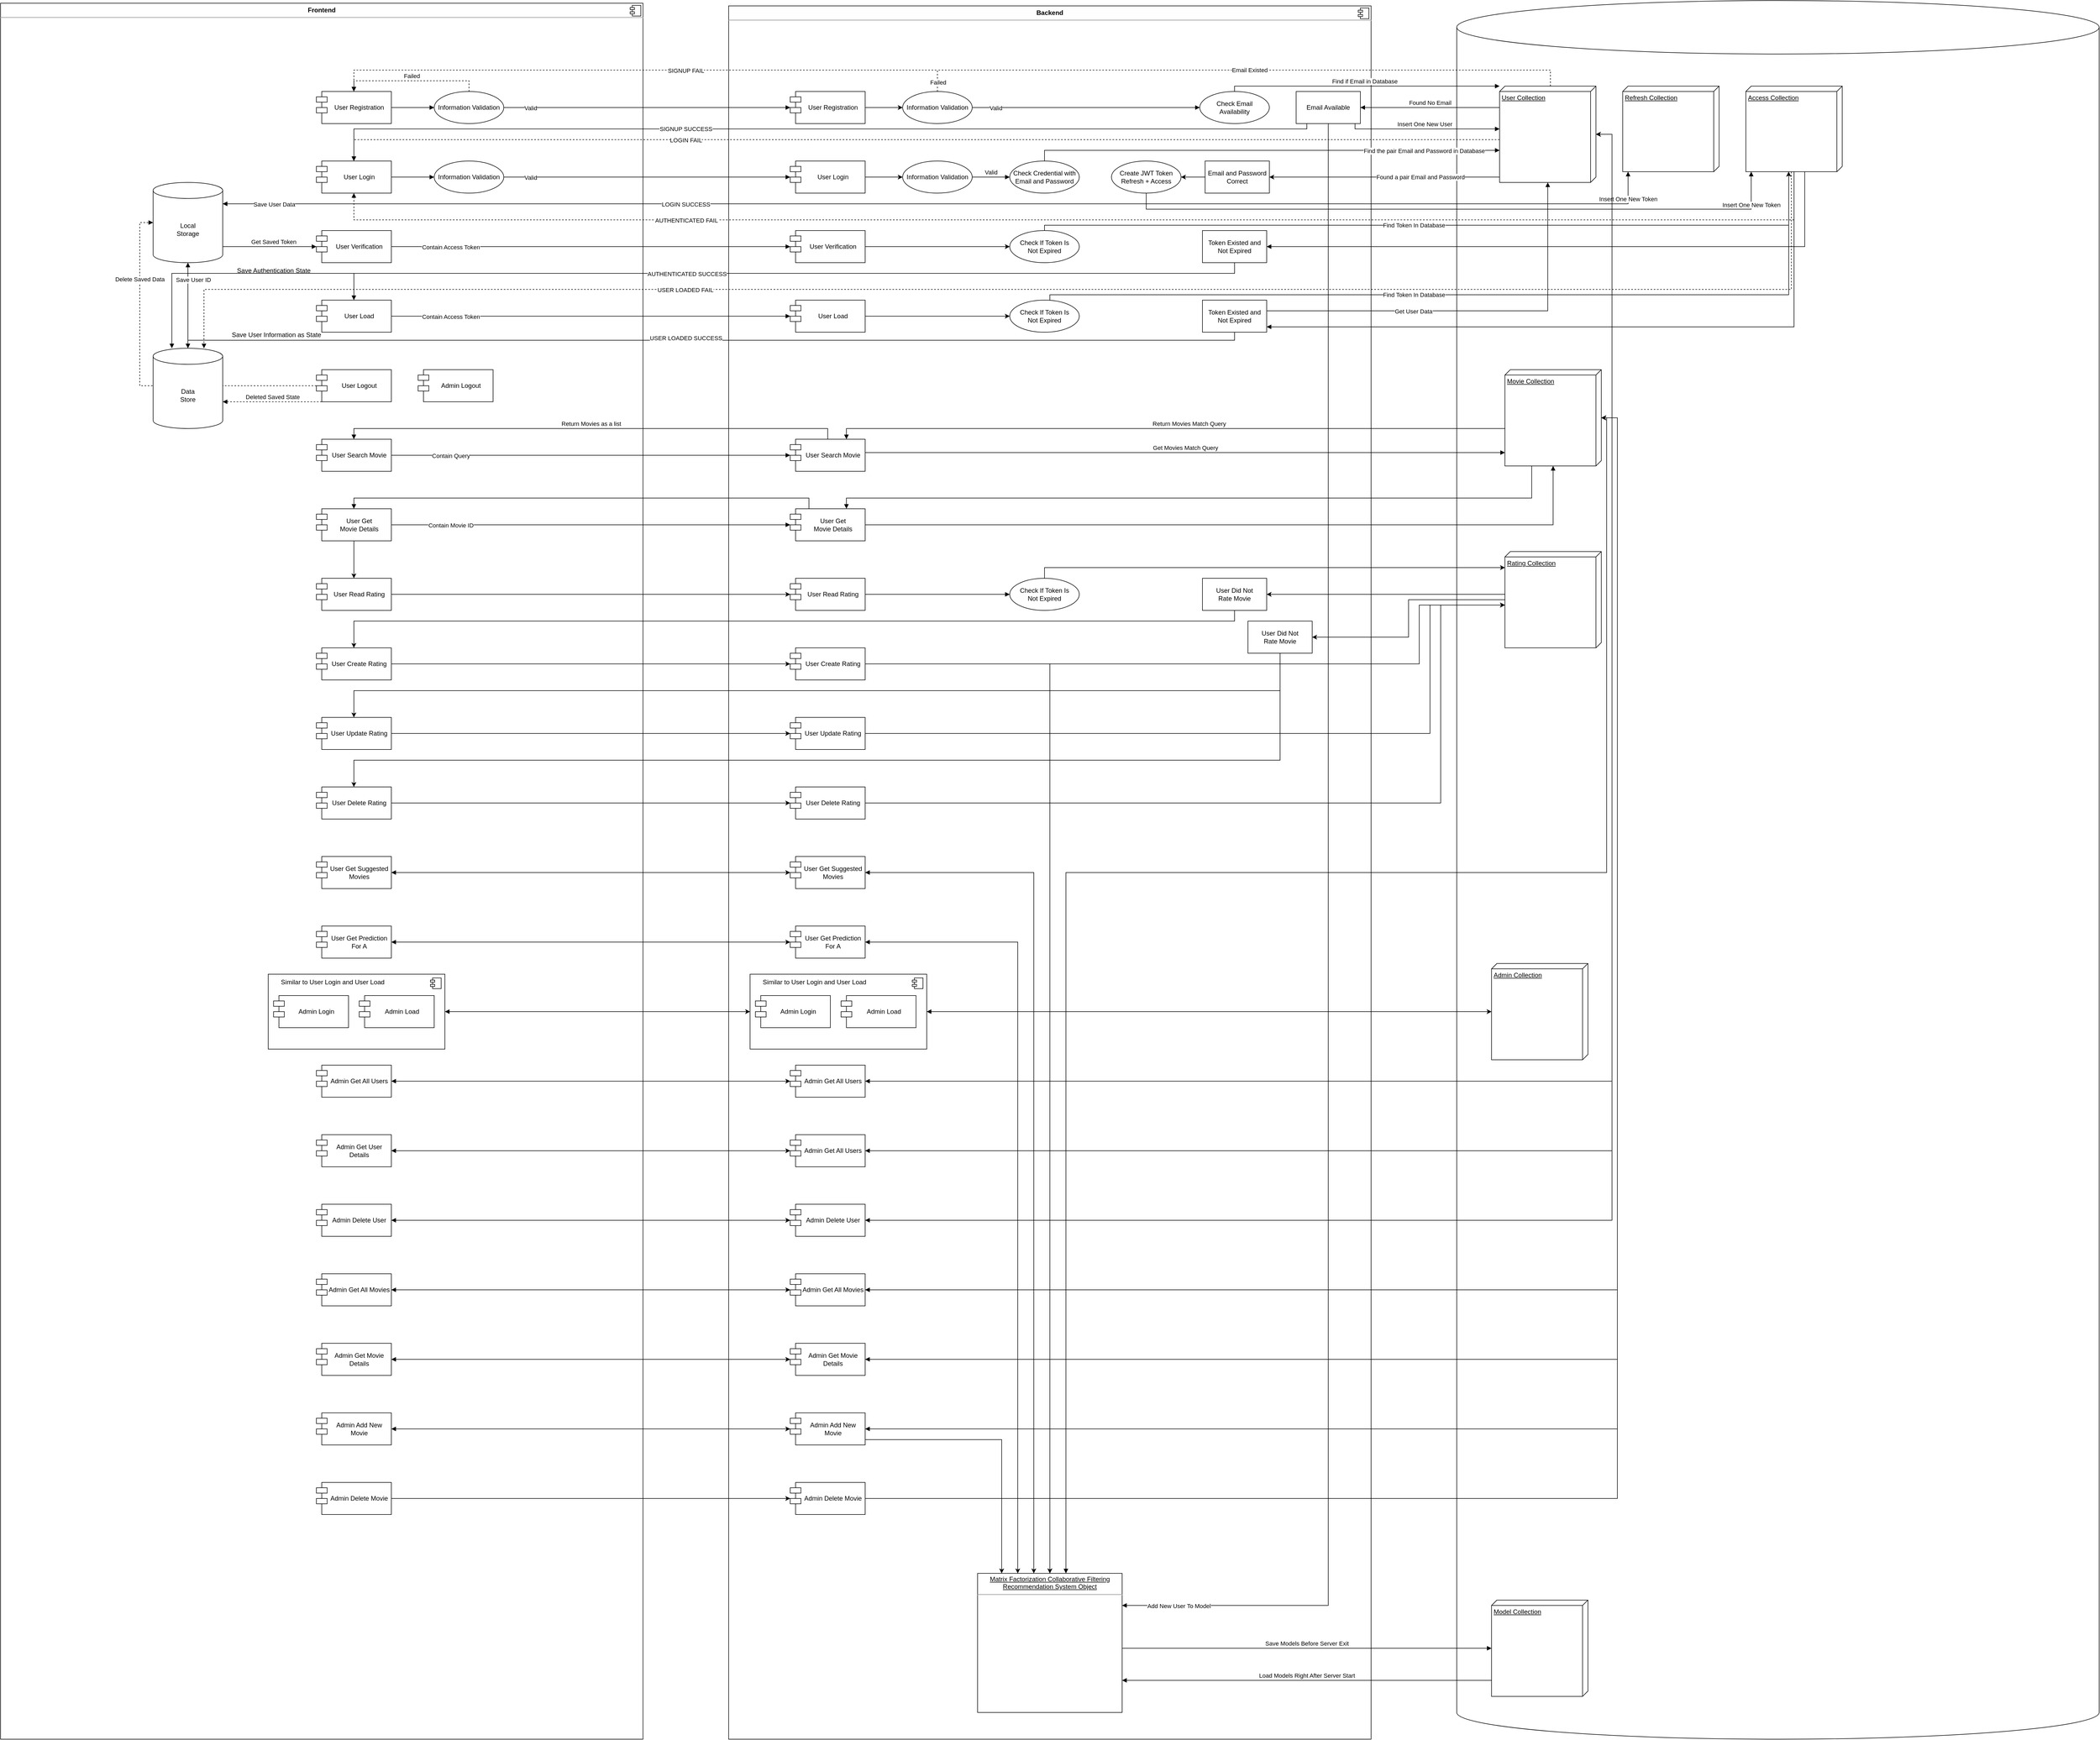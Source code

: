 <mxfile version="21.1.8" type="device">
  <diagram name="Page-1" id="OBH5c9mTCzpjCA7QccLZ">
    <mxGraphModel dx="8717" dy="5187" grid="1" gridSize="10" guides="1" tooltips="1" connect="1" arrows="1" fold="1" page="1" pageScale="1" pageWidth="850" pageHeight="1100" math="0" shadow="0">
      <root>
        <mxCell id="0" />
        <mxCell id="1" parent="0" />
        <mxCell id="1WD5U7X-nidfZGibAsOw-1" value="&lt;p style=&quot;margin:0px;margin-top:6px;text-align:center;&quot;&gt;&lt;b&gt;Frontend&lt;/b&gt;&lt;/p&gt;&lt;hr&gt;&lt;p style=&quot;margin:0px;margin-left:8px;&quot;&gt;&lt;br&gt;&lt;/p&gt;" style="align=left;overflow=fill;html=1;dropTarget=0;whiteSpace=wrap;" parent="1" vertex="1">
          <mxGeometry x="-850" y="5" width="1200" height="3245" as="geometry" />
        </mxCell>
        <mxCell id="1WD5U7X-nidfZGibAsOw-2" value="" style="shape=component;jettyWidth=8;jettyHeight=4;" parent="1WD5U7X-nidfZGibAsOw-1" vertex="1">
          <mxGeometry x="1" width="20" height="20" relative="1" as="geometry">
            <mxPoint x="-24" y="4" as="offset" />
          </mxGeometry>
        </mxCell>
        <mxCell id="6dJ1F68fxVcdCU7_dQNd-64" value="" style="html=1;dropTarget=0;whiteSpace=wrap;align=left;" vertex="1" parent="1">
          <mxGeometry x="-350" y="1820" width="330" height="140" as="geometry" />
        </mxCell>
        <mxCell id="6dJ1F68fxVcdCU7_dQNd-65" value="" style="shape=module;jettyWidth=8;jettyHeight=4;" vertex="1" parent="6dJ1F68fxVcdCU7_dQNd-64">
          <mxGeometry x="1" width="20" height="20" relative="1" as="geometry">
            <mxPoint x="-27" y="7" as="offset" />
          </mxGeometry>
        </mxCell>
        <mxCell id="1WD5U7X-nidfZGibAsOw-11" value="" style="shape=cylinder3;whiteSpace=wrap;html=1;boundedLbl=1;backgroundOutline=1;size=50;" parent="1" vertex="1">
          <mxGeometry x="1870" width="1200" height="3250" as="geometry" />
        </mxCell>
        <mxCell id="1WD5U7X-nidfZGibAsOw-9" value="&lt;p style=&quot;margin:0px;margin-top:6px;text-align:center;&quot;&gt;&lt;b&gt;Backend&lt;/b&gt;&lt;/p&gt;&lt;hr&gt;&lt;p style=&quot;margin:0px;margin-left:8px;&quot;&gt;&lt;br&gt;&lt;/p&gt;" style="align=left;overflow=fill;html=1;dropTarget=0;whiteSpace=wrap;" parent="1" vertex="1">
          <mxGeometry x="510" y="10" width="1200" height="3240" as="geometry" />
        </mxCell>
        <mxCell id="1WD5U7X-nidfZGibAsOw-10" value="" style="shape=component;jettyWidth=8;jettyHeight=4;" parent="1WD5U7X-nidfZGibAsOw-9" vertex="1">
          <mxGeometry x="1" width="20" height="20" relative="1" as="geometry">
            <mxPoint x="-24" y="4" as="offset" />
          </mxGeometry>
        </mxCell>
        <mxCell id="Q_lpKHz6Vrm-5Hh_gGln-4" value="User Registration" style="shape=module;align=left;spacingLeft=20;align=center;verticalAlign=middle;whiteSpace=wrap;html=1;" parent="1" vertex="1">
          <mxGeometry x="-260" y="170" width="140" height="60" as="geometry" />
        </mxCell>
        <mxCell id="Q_lpKHz6Vrm-5Hh_gGln-18" style="edgeStyle=orthogonalEdgeStyle;rounded=0;orthogonalLoop=1;jettySize=auto;html=1;" parent="1" source="Q_lpKHz6Vrm-5Hh_gGln-5" target="Q_lpKHz6Vrm-5Hh_gGln-15" edge="1">
          <mxGeometry relative="1" as="geometry" />
        </mxCell>
        <mxCell id="Q_lpKHz6Vrm-5Hh_gGln-5" value="User Registration" style="shape=module;align=left;spacingLeft=20;align=center;verticalAlign=middle;whiteSpace=wrap;html=1;" parent="1" vertex="1">
          <mxGeometry x="625" y="170" width="140" height="60" as="geometry" />
        </mxCell>
        <mxCell id="Q_lpKHz6Vrm-5Hh_gGln-10" value="Information Validation" style="ellipse;whiteSpace=wrap;html=1;" parent="1" vertex="1">
          <mxGeometry x="-40" y="170" width="130" height="60" as="geometry" />
        </mxCell>
        <mxCell id="Q_lpKHz6Vrm-5Hh_gGln-12" value="Failed" style="html=1;verticalAlign=bottom;endArrow=block;edgeStyle=elbowEdgeStyle;elbow=vertical;curved=0;rounded=0;dashed=1;" parent="1" source="Q_lpKHz6Vrm-5Hh_gGln-10" target="Q_lpKHz6Vrm-5Hh_gGln-4" edge="1">
          <mxGeometry width="80" relative="1" as="geometry">
            <mxPoint x="-90" y="280" as="sourcePoint" />
            <mxPoint x="-10" y="280" as="targetPoint" />
            <Array as="points">
              <mxPoint x="-90" y="150" />
            </Array>
          </mxGeometry>
        </mxCell>
        <mxCell id="Q_lpKHz6Vrm-5Hh_gGln-13" value="Valid" style="html=1;verticalAlign=bottom;endArrow=block;edgeStyle=elbowEdgeStyle;elbow=vertical;curved=0;rounded=0;" parent="1" source="Q_lpKHz6Vrm-5Hh_gGln-10" target="Q_lpKHz6Vrm-5Hh_gGln-5" edge="1">
          <mxGeometry x="-0.813" y="-10" width="80" relative="1" as="geometry">
            <mxPoint x="500" y="310" as="sourcePoint" />
            <mxPoint x="580" y="310" as="targetPoint" />
            <mxPoint as="offset" />
          </mxGeometry>
        </mxCell>
        <mxCell id="Q_lpKHz6Vrm-5Hh_gGln-15" value="Information Validation" style="ellipse;whiteSpace=wrap;html=1;" parent="1" vertex="1">
          <mxGeometry x="835" y="170" width="130" height="60" as="geometry" />
        </mxCell>
        <mxCell id="Q_lpKHz6Vrm-5Hh_gGln-17" value="" style="html=1;verticalAlign=bottom;endArrow=block;edgeStyle=elbowEdgeStyle;elbow=vertical;curved=0;rounded=0;" parent="1" source="Q_lpKHz6Vrm-5Hh_gGln-4" target="Q_lpKHz6Vrm-5Hh_gGln-10" edge="1">
          <mxGeometry width="80" relative="1" as="geometry">
            <mxPoint x="-80" y="440" as="sourcePoint" />
            <mxPoint y="440" as="targetPoint" />
          </mxGeometry>
        </mxCell>
        <mxCell id="Q_lpKHz6Vrm-5Hh_gGln-24" value="Check Email &lt;br&gt;Availability" style="ellipse;whiteSpace=wrap;html=1;" parent="1" vertex="1">
          <mxGeometry x="1390" y="170" width="130" height="60" as="geometry" />
        </mxCell>
        <mxCell id="Q_lpKHz6Vrm-5Hh_gGln-25" value="Valid" style="html=1;verticalAlign=bottom;endArrow=block;edgeStyle=elbowEdgeStyle;elbow=vertical;curved=0;rounded=0;" parent="1" source="Q_lpKHz6Vrm-5Hh_gGln-15" target="Q_lpKHz6Vrm-5Hh_gGln-24" edge="1">
          <mxGeometry x="-0.788" y="-10" width="80" relative="1" as="geometry">
            <mxPoint x="1310" y="380" as="sourcePoint" />
            <mxPoint x="1390" y="380" as="targetPoint" />
            <mxPoint x="-1" as="offset" />
          </mxGeometry>
        </mxCell>
        <mxCell id="Q_lpKHz6Vrm-5Hh_gGln-29" value="Find if Email in Database" style="html=1;verticalAlign=bottom;endArrow=block;edgeStyle=elbowEdgeStyle;elbow=vertical;curved=0;rounded=0;" parent="1" source="Q_lpKHz6Vrm-5Hh_gGln-24" target="Q_lpKHz6Vrm-5Hh_gGln-36" edge="1">
          <mxGeometry width="80" relative="1" as="geometry">
            <mxPoint x="1790" y="240" as="sourcePoint" />
            <mxPoint x="1950" y="202.273" as="targetPoint" />
            <Array as="points">
              <mxPoint x="1750" y="160" />
            </Array>
          </mxGeometry>
        </mxCell>
        <mxCell id="Q_lpKHz6Vrm-5Hh_gGln-31" value="SIGNUP FAIL" style="html=1;verticalAlign=bottom;endArrow=block;edgeStyle=elbowEdgeStyle;elbow=vertical;curved=0;rounded=0;exitX=0.5;exitY=0;exitDx=0;exitDy=0;entryX=0.5;entryY=0;entryDx=0;entryDy=0;dashed=1;" parent="1" source="Q_lpKHz6Vrm-5Hh_gGln-15" target="Q_lpKHz6Vrm-5Hh_gGln-4" edge="1">
          <mxGeometry x="-0.128" y="10" width="80" relative="1" as="geometry">
            <mxPoint x="790" y="340" as="sourcePoint" />
            <mxPoint x="870" y="340" as="targetPoint" />
            <Array as="points">
              <mxPoint x="490" y="130" />
            </Array>
            <mxPoint as="offset" />
          </mxGeometry>
        </mxCell>
        <mxCell id="Q_lpKHz6Vrm-5Hh_gGln-61" value="Failed" style="edgeLabel;html=1;align=center;verticalAlign=middle;resizable=0;points=[];" parent="Q_lpKHz6Vrm-5Hh_gGln-31" vertex="1" connectable="0">
          <mxGeometry x="-0.973" y="-1" relative="1" as="geometry">
            <mxPoint y="-1" as="offset" />
          </mxGeometry>
        </mxCell>
        <mxCell id="Q_lpKHz6Vrm-5Hh_gGln-33" value="Email Existed" style="endArrow=none;html=1;rounded=0;exitX=0;exitY=0;exitDx=0;exitDy=85;edgeStyle=orthogonalEdgeStyle;dashed=1;exitPerimeter=0;" parent="1" source="Q_lpKHz6Vrm-5Hh_gGln-36" edge="1">
          <mxGeometry width="50" height="50" relative="1" as="geometry">
            <mxPoint x="2010" y="175" as="sourcePoint" />
            <mxPoint x="900" y="140" as="targetPoint" />
            <Array as="points">
              <mxPoint x="2045" y="130" />
            </Array>
          </mxGeometry>
        </mxCell>
        <mxCell id="Q_lpKHz6Vrm-5Hh_gGln-63" value="Found a pair Email and Password" style="edgeStyle=orthogonalEdgeStyle;rounded=0;orthogonalLoop=1;jettySize=auto;html=1;" parent="1" source="Q_lpKHz6Vrm-5Hh_gGln-36" target="Q_lpKHz6Vrm-5Hh_gGln-62" edge="1">
          <mxGeometry x="-0.31" relative="1" as="geometry">
            <Array as="points">
              <mxPoint x="1910" y="330" />
              <mxPoint x="1910" y="330" />
            </Array>
            <mxPoint as="offset" />
          </mxGeometry>
        </mxCell>
        <mxCell id="Q_lpKHz6Vrm-5Hh_gGln-36" value="User Collection" style="verticalAlign=top;align=left;spacingTop=8;spacingLeft=2;spacingRight=12;shape=cube;size=10;direction=south;fontStyle=4;html=1;whiteSpace=wrap;" parent="1" vertex="1">
          <mxGeometry x="1950" y="160" width="180" height="180" as="geometry" />
        </mxCell>
        <mxCell id="Q_lpKHz6Vrm-5Hh_gGln-37" value="Email Available" style="rounded=0;whiteSpace=wrap;html=1;" parent="1" vertex="1">
          <mxGeometry x="1570" y="170" width="120" height="60" as="geometry" />
        </mxCell>
        <mxCell id="Q_lpKHz6Vrm-5Hh_gGln-39" value="Found No Email" style="html=1;verticalAlign=bottom;endArrow=block;edgeStyle=elbowEdgeStyle;elbow=vertical;curved=0;rounded=0;" parent="1" source="Q_lpKHz6Vrm-5Hh_gGln-36" target="Q_lpKHz6Vrm-5Hh_gGln-37" edge="1">
          <mxGeometry width="80" relative="1" as="geometry">
            <mxPoint x="1670" y="340" as="sourcePoint" />
            <mxPoint x="1750" y="340" as="targetPoint" />
          </mxGeometry>
        </mxCell>
        <mxCell id="Q_lpKHz6Vrm-5Hh_gGln-40" value="Insert One New User" style="html=1;verticalAlign=bottom;startArrow=none;startFill=0;endArrow=block;startSize=8;edgeStyle=elbowEdgeStyle;elbow=vertical;curved=0;rounded=0;" parent="1" source="Q_lpKHz6Vrm-5Hh_gGln-37" target="Q_lpKHz6Vrm-5Hh_gGln-36" edge="1">
          <mxGeometry width="60" relative="1" as="geometry">
            <mxPoint x="1590" y="330" as="sourcePoint" />
            <mxPoint x="1650" y="330" as="targetPoint" />
            <Array as="points">
              <mxPoint x="1680" y="240" />
              <mxPoint x="1820" y="250" />
            </Array>
            <mxPoint as="offset" />
          </mxGeometry>
        </mxCell>
        <mxCell id="Q_lpKHz6Vrm-5Hh_gGln-41" value="Add New User To Model" style="html=1;verticalAlign=bottom;endArrow=block;edgeStyle=elbowEdgeStyle;elbow=vertical;curved=0;rounded=0;" parent="1" source="Q_lpKHz6Vrm-5Hh_gGln-37" target="Q_lpKHz6Vrm-5Hh_gGln-55" edge="1">
          <mxGeometry x="0.933" y="10" width="80" relative="1" as="geometry">
            <mxPoint x="1530" y="570" as="sourcePoint" />
            <mxPoint x="1315" y="830" as="targetPoint" />
            <Array as="points">
              <mxPoint x="1420" y="3000" />
              <mxPoint x="1430" y="830" />
            </Array>
            <mxPoint as="offset" />
          </mxGeometry>
        </mxCell>
        <mxCell id="Q_lpKHz6Vrm-5Hh_gGln-43" value="User Login" style="shape=module;align=left;spacingLeft=20;align=center;verticalAlign=middle;whiteSpace=wrap;html=1;" parent="1" vertex="1">
          <mxGeometry x="-260" y="300" width="140" height="60" as="geometry" />
        </mxCell>
        <mxCell id="Q_lpKHz6Vrm-5Hh_gGln-44" value="" style="html=1;verticalAlign=bottom;endArrow=block;edgeStyle=elbowEdgeStyle;elbow=vertical;curved=0;rounded=0;" parent="1" source="Q_lpKHz6Vrm-5Hh_gGln-37" target="Q_lpKHz6Vrm-5Hh_gGln-43" edge="1">
          <mxGeometry width="80" relative="1" as="geometry">
            <mxPoint x="430" y="530" as="sourcePoint" />
            <mxPoint x="510" y="530" as="targetPoint" />
            <Array as="points">
              <mxPoint x="1590" y="240" />
            </Array>
          </mxGeometry>
        </mxCell>
        <mxCell id="Q_lpKHz6Vrm-5Hh_gGln-59" value="SIGNUP SUCCESS" style="edgeLabel;html=1;align=center;verticalAlign=middle;resizable=0;points=[];" parent="Q_lpKHz6Vrm-5Hh_gGln-44" vertex="1" connectable="0">
          <mxGeometry x="0.262" y="-2" relative="1" as="geometry">
            <mxPoint x="-3" y="2" as="offset" />
          </mxGeometry>
        </mxCell>
        <mxCell id="Q_lpKHz6Vrm-5Hh_gGln-45" value="Information Validation" style="ellipse;whiteSpace=wrap;html=1;" parent="1" vertex="1">
          <mxGeometry x="-40" y="300" width="130" height="60" as="geometry" />
        </mxCell>
        <mxCell id="Q_lpKHz6Vrm-5Hh_gGln-46" value="" style="html=1;verticalAlign=bottom;endArrow=block;edgeStyle=elbowEdgeStyle;elbow=vertical;curved=0;rounded=0;" parent="1" source="Q_lpKHz6Vrm-5Hh_gGln-43" target="Q_lpKHz6Vrm-5Hh_gGln-45" edge="1">
          <mxGeometry width="80" relative="1" as="geometry">
            <mxPoint x="-10" y="460" as="sourcePoint" />
            <mxPoint x="70" y="460" as="targetPoint" />
          </mxGeometry>
        </mxCell>
        <mxCell id="Q_lpKHz6Vrm-5Hh_gGln-50" style="edgeStyle=orthogonalEdgeStyle;rounded=0;orthogonalLoop=1;jettySize=auto;html=1;" parent="1" source="Q_lpKHz6Vrm-5Hh_gGln-47" target="Q_lpKHz6Vrm-5Hh_gGln-49" edge="1">
          <mxGeometry relative="1" as="geometry" />
        </mxCell>
        <mxCell id="Q_lpKHz6Vrm-5Hh_gGln-47" value="User Login" style="shape=module;align=left;spacingLeft=20;align=center;verticalAlign=middle;whiteSpace=wrap;html=1;" parent="1" vertex="1">
          <mxGeometry x="625" y="300" width="140" height="60" as="geometry" />
        </mxCell>
        <mxCell id="Q_lpKHz6Vrm-5Hh_gGln-48" value="Valid" style="html=1;verticalAlign=bottom;endArrow=block;edgeStyle=elbowEdgeStyle;elbow=vertical;curved=0;rounded=0;" parent="1" source="Q_lpKHz6Vrm-5Hh_gGln-45" target="Q_lpKHz6Vrm-5Hh_gGln-47" edge="1">
          <mxGeometry x="-0.813" y="-10" width="80" relative="1" as="geometry">
            <mxPoint x="410" y="360" as="sourcePoint" />
            <mxPoint x="490" y="360" as="targetPoint" />
            <mxPoint as="offset" />
          </mxGeometry>
        </mxCell>
        <mxCell id="Q_lpKHz6Vrm-5Hh_gGln-49" value="Information Validation" style="ellipse;whiteSpace=wrap;html=1;" parent="1" vertex="1">
          <mxGeometry x="835" y="300" width="130" height="60" as="geometry" />
        </mxCell>
        <mxCell id="Q_lpKHz6Vrm-5Hh_gGln-51" value="Create JWT Token&lt;br&gt;Refresh + Access" style="ellipse;whiteSpace=wrap;html=1;" parent="1" vertex="1">
          <mxGeometry x="1225" y="300" width="130" height="60" as="geometry" />
        </mxCell>
        <mxCell id="Q_lpKHz6Vrm-5Hh_gGln-54" value="Valid" style="html=1;verticalAlign=bottom;endArrow=block;edgeStyle=elbowEdgeStyle;elbow=vertical;curved=0;rounded=0;" parent="1" source="Q_lpKHz6Vrm-5Hh_gGln-49" target="Q_lpKHz6Vrm-5Hh_gGln-56" edge="1">
          <mxGeometry width="80" relative="1" as="geometry">
            <mxPoint x="1360" y="400" as="sourcePoint" />
            <mxPoint x="1440" y="400" as="targetPoint" />
          </mxGeometry>
        </mxCell>
        <mxCell id="6dJ1F68fxVcdCU7_dQNd-58" style="edgeStyle=orthogonalEdgeStyle;rounded=0;orthogonalLoop=1;jettySize=auto;html=1;startArrow=block;startFill=1;" edge="1" parent="1" source="Q_lpKHz6Vrm-5Hh_gGln-55" target="Q_lpKHz6Vrm-5Hh_gGln-118">
          <mxGeometry relative="1" as="geometry">
            <Array as="points">
              <mxPoint x="1140" y="1630" />
              <mxPoint x="2150" y="1630" />
              <mxPoint x="2150" y="780" />
            </Array>
          </mxGeometry>
        </mxCell>
        <mxCell id="Q_lpKHz6Vrm-5Hh_gGln-55" value="&lt;p style=&quot;margin:0px;margin-top:4px;text-align:center;text-decoration:underline;&quot;&gt;Matrix Factorization Collaborative Filtering Recommendation System Object&lt;br&gt;&lt;/p&gt;&lt;hr&gt;&lt;p style=&quot;margin:0px;margin-left:8px;&quot;&gt;&lt;br&gt;&lt;/p&gt;" style="verticalAlign=top;align=left;overflow=fill;fontSize=12;fontFamily=Helvetica;html=1;whiteSpace=wrap;" parent="1" vertex="1">
          <mxGeometry x="975" y="2940" width="270" height="260" as="geometry" />
        </mxCell>
        <mxCell id="Q_lpKHz6Vrm-5Hh_gGln-56" value="Check Credential with&lt;br&gt;Email and Password" style="ellipse;whiteSpace=wrap;html=1;" parent="1" vertex="1">
          <mxGeometry x="1035" y="300" width="130" height="60" as="geometry" />
        </mxCell>
        <mxCell id="Q_lpKHz6Vrm-5Hh_gGln-58" value="Find the pair Email and Password in Database" style="html=1;verticalAlign=bottom;endArrow=block;edgeStyle=elbowEdgeStyle;elbow=vertical;curved=0;rounded=0;" parent="1" source="Q_lpKHz6Vrm-5Hh_gGln-56" target="Q_lpKHz6Vrm-5Hh_gGln-36" edge="1">
          <mxGeometry x="0.676" y="-10" width="80" relative="1" as="geometry">
            <mxPoint x="1630" y="340" as="sourcePoint" />
            <mxPoint x="1710" y="340" as="targetPoint" />
            <Array as="points">
              <mxPoint x="1570" y="280" />
              <mxPoint x="1530" y="290" />
              <mxPoint x="1900" y="260" />
            </Array>
            <mxPoint as="offset" />
          </mxGeometry>
        </mxCell>
        <mxCell id="Q_lpKHz6Vrm-5Hh_gGln-64" style="edgeStyle=orthogonalEdgeStyle;rounded=0;orthogonalLoop=1;jettySize=auto;html=1;" parent="1" source="Q_lpKHz6Vrm-5Hh_gGln-62" target="Q_lpKHz6Vrm-5Hh_gGln-51" edge="1">
          <mxGeometry relative="1" as="geometry" />
        </mxCell>
        <mxCell id="Q_lpKHz6Vrm-5Hh_gGln-62" value="Email and Password&lt;br&gt;Correct" style="rounded=0;whiteSpace=wrap;html=1;" parent="1" vertex="1">
          <mxGeometry x="1400" y="300" width="120" height="60" as="geometry" />
        </mxCell>
        <mxCell id="Q_lpKHz6Vrm-5Hh_gGln-66" value="Refresh Collection" style="verticalAlign=top;align=left;spacingTop=8;spacingLeft=2;spacingRight=12;shape=cube;size=10;direction=south;fontStyle=4;html=1;whiteSpace=wrap;" parent="1" vertex="1">
          <mxGeometry x="2180" y="160" width="180" height="160" as="geometry" />
        </mxCell>
        <mxCell id="Q_lpKHz6Vrm-5Hh_gGln-67" value="Access Collection" style="verticalAlign=top;align=left;spacingTop=8;spacingLeft=2;spacingRight=12;shape=cube;size=10;direction=south;fontStyle=4;html=1;whiteSpace=wrap;" parent="1" vertex="1">
          <mxGeometry x="2410" y="160" width="180" height="160" as="geometry" />
        </mxCell>
        <mxCell id="Q_lpKHz6Vrm-5Hh_gGln-68" value="Insert One New Token" style="html=1;verticalAlign=bottom;endArrow=block;edgeStyle=elbowEdgeStyle;elbow=vertical;curved=0;rounded=0;" parent="1" source="Q_lpKHz6Vrm-5Hh_gGln-51" target="Q_lpKHz6Vrm-5Hh_gGln-66" edge="1">
          <mxGeometry x="0.878" width="80" relative="1" as="geometry">
            <mxPoint x="1600" y="430" as="sourcePoint" />
            <mxPoint x="1680" y="430" as="targetPoint" />
            <Array as="points">
              <mxPoint x="2190" y="380" />
              <mxPoint x="1740" y="380" />
              <mxPoint x="1790" y="350" />
            </Array>
            <mxPoint as="offset" />
          </mxGeometry>
        </mxCell>
        <mxCell id="Q_lpKHz6Vrm-5Hh_gGln-69" value="Insert One New Token" style="html=1;verticalAlign=bottom;endArrow=block;edgeStyle=elbowEdgeStyle;elbow=vertical;curved=0;rounded=0;" parent="1" source="Q_lpKHz6Vrm-5Hh_gGln-51" target="Q_lpKHz6Vrm-5Hh_gGln-67" edge="1">
          <mxGeometry x="0.901" y="-10" width="80" relative="1" as="geometry">
            <mxPoint x="1295" y="340" as="sourcePoint" />
            <mxPoint x="2280" y="330" as="targetPoint" />
            <Array as="points">
              <mxPoint x="2420" y="390" />
              <mxPoint x="2240" y="390" />
              <mxPoint x="2190" y="370" />
              <mxPoint x="2420" y="380" />
              <mxPoint x="2330" y="380" />
              <mxPoint x="1790" y="380" />
              <mxPoint x="2020" y="350" />
              <mxPoint x="1800" y="360" />
            </Array>
            <mxPoint x="-10" y="10" as="offset" />
          </mxGeometry>
        </mxCell>
        <mxCell id="Q_lpKHz6Vrm-5Hh_gGln-71" value="LOGIN FAIL" style="html=1;verticalAlign=bottom;endArrow=block;edgeStyle=elbowEdgeStyle;elbow=vertical;curved=0;rounded=0;dashed=1;" parent="1" source="Q_lpKHz6Vrm-5Hh_gGln-36" target="Q_lpKHz6Vrm-5Hh_gGln-43" edge="1">
          <mxGeometry x="0.395" y="10" width="80" relative="1" as="geometry">
            <mxPoint x="1180" y="510" as="sourcePoint" />
            <mxPoint x="1260" y="510" as="targetPoint" />
            <Array as="points">
              <mxPoint x="790" y="260" />
            </Array>
            <mxPoint as="offset" />
          </mxGeometry>
        </mxCell>
        <mxCell id="Q_lpKHz6Vrm-5Hh_gGln-72" value="User Verification" style="shape=module;align=left;spacingLeft=20;align=center;verticalAlign=middle;whiteSpace=wrap;html=1;" parent="1" vertex="1">
          <mxGeometry x="-260" y="430" width="140" height="60" as="geometry" />
        </mxCell>
        <mxCell id="Q_lpKHz6Vrm-5Hh_gGln-82" style="edgeStyle=orthogonalEdgeStyle;rounded=0;orthogonalLoop=1;jettySize=auto;html=1;" parent="1" source="Q_lpKHz6Vrm-5Hh_gGln-73" target="Q_lpKHz6Vrm-5Hh_gGln-81" edge="1">
          <mxGeometry relative="1" as="geometry" />
        </mxCell>
        <mxCell id="Q_lpKHz6Vrm-5Hh_gGln-73" value="User Verification" style="shape=module;align=left;spacingLeft=20;align=center;verticalAlign=middle;whiteSpace=wrap;html=1;" parent="1" vertex="1">
          <mxGeometry x="625" y="430" width="140" height="60" as="geometry" />
        </mxCell>
        <mxCell id="Q_lpKHz6Vrm-5Hh_gGln-74" value="LOGIN SUCCESS" style="html=1;verticalAlign=bottom;endArrow=block;edgeStyle=elbowEdgeStyle;elbow=vertical;curved=0;rounded=0;" parent="1" source="Q_lpKHz6Vrm-5Hh_gGln-51" target="Q_lpKHz6Vrm-5Hh_gGln-76" edge="1">
          <mxGeometry x="0.009" y="10" width="80" relative="1" as="geometry">
            <mxPoint x="800" y="540" as="sourcePoint" />
            <mxPoint x="880" y="540" as="targetPoint" />
            <Array as="points">
              <mxPoint x="550" y="380" />
            </Array>
            <mxPoint as="offset" />
          </mxGeometry>
        </mxCell>
        <mxCell id="Q_lpKHz6Vrm-5Hh_gGln-76" value="Local&lt;br&gt;Storage" style="shape=cylinder3;whiteSpace=wrap;html=1;boundedLbl=1;backgroundOutline=1;size=15;" parent="1" vertex="1">
          <mxGeometry x="-565" y="340" width="130" height="150" as="geometry" />
        </mxCell>
        <mxCell id="Q_lpKHz6Vrm-5Hh_gGln-77" value="Save User Data" style="html=1;verticalAlign=bottom;endArrow=block;edgeStyle=elbowEdgeStyle;elbow=vertical;curved=0;rounded=0;" parent="1" target="Q_lpKHz6Vrm-5Hh_gGln-76" edge="1">
          <mxGeometry x="0.225" y="10" width="80" relative="1" as="geometry">
            <mxPoint x="-190" y="380" as="sourcePoint" />
            <mxPoint x="-360" y="450" as="targetPoint" />
            <Array as="points">
              <mxPoint x="-340" y="380" />
              <mxPoint x="-290" y="380" />
              <mxPoint x="-380" y="240" />
            </Array>
            <mxPoint x="1" as="offset" />
          </mxGeometry>
        </mxCell>
        <mxCell id="Q_lpKHz6Vrm-5Hh_gGln-80" value="Contain Access Token" style="html=1;verticalAlign=bottom;endArrow=block;edgeStyle=elbowEdgeStyle;elbow=vertical;curved=0;rounded=0;" parent="1" source="Q_lpKHz6Vrm-5Hh_gGln-72" target="Q_lpKHz6Vrm-5Hh_gGln-73" edge="1">
          <mxGeometry x="-0.705" y="-10" width="80" relative="1" as="geometry">
            <mxPoint x="70" y="570" as="sourcePoint" />
            <mxPoint x="150" y="570" as="targetPoint" />
            <mxPoint x="1" as="offset" />
          </mxGeometry>
        </mxCell>
        <mxCell id="Q_lpKHz6Vrm-5Hh_gGln-83" value="Find Token In Database" style="edgeStyle=orthogonalEdgeStyle;rounded=0;orthogonalLoop=1;jettySize=auto;html=1;" parent="1" source="Q_lpKHz6Vrm-5Hh_gGln-81" target="Q_lpKHz6Vrm-5Hh_gGln-67" edge="1">
          <mxGeometry x="-0.067" relative="1" as="geometry">
            <Array as="points">
              <mxPoint x="1100" y="420" />
              <mxPoint x="2490" y="420" />
            </Array>
            <mxPoint as="offset" />
          </mxGeometry>
        </mxCell>
        <mxCell id="Q_lpKHz6Vrm-5Hh_gGln-81" value="Check If Token Is&lt;br&gt;Not Expired" style="ellipse;whiteSpace=wrap;html=1;" parent="1" vertex="1">
          <mxGeometry x="1035" y="430" width="130" height="60" as="geometry" />
        </mxCell>
        <mxCell id="Q_lpKHz6Vrm-5Hh_gGln-84" value="Token Existed and&lt;br&gt;Not Expired" style="rounded=0;whiteSpace=wrap;html=1;" parent="1" vertex="1">
          <mxGeometry x="1395" y="430" width="120" height="60" as="geometry" />
        </mxCell>
        <mxCell id="Q_lpKHz6Vrm-5Hh_gGln-85" value="" style="html=1;verticalAlign=bottom;endArrow=block;edgeStyle=elbowEdgeStyle;elbow=vertical;curved=0;rounded=0;" parent="1" source="Q_lpKHz6Vrm-5Hh_gGln-67" target="Q_lpKHz6Vrm-5Hh_gGln-84" edge="1">
          <mxGeometry width="80" relative="1" as="geometry">
            <mxPoint x="1710" y="565" as="sourcePoint" />
            <mxPoint x="1790" y="565" as="targetPoint" />
            <Array as="points">
              <mxPoint x="2520" y="460" />
              <mxPoint x="2060" y="460" />
            </Array>
          </mxGeometry>
        </mxCell>
        <mxCell id="Q_lpKHz6Vrm-5Hh_gGln-87" value="AUTHENTICATED FAIL" style="html=1;verticalAlign=bottom;endArrow=block;edgeStyle=elbowEdgeStyle;elbow=vertical;curved=0;rounded=0;dashed=1;" parent="1" source="Q_lpKHz6Vrm-5Hh_gGln-67" target="Q_lpKHz6Vrm-5Hh_gGln-43" edge="1">
          <mxGeometry x="0.526" y="10" width="80" relative="1" as="geometry">
            <mxPoint x="1830" y="640" as="sourcePoint" />
            <mxPoint x="1910" y="640" as="targetPoint" />
            <Array as="points">
              <mxPoint x="1860" y="410" />
              <mxPoint x="2460" y="410" />
              <mxPoint x="1010" y="410" />
              <mxPoint x="380" y="420" />
            </Array>
            <mxPoint as="offset" />
          </mxGeometry>
        </mxCell>
        <mxCell id="Q_lpKHz6Vrm-5Hh_gGln-88" value="AUTHENTICATED SUCCESS" style="html=1;verticalAlign=bottom;endArrow=block;edgeStyle=elbowEdgeStyle;elbow=vertical;curved=0;rounded=0;" parent="1" source="Q_lpKHz6Vrm-5Hh_gGln-84" target="Q_lpKHz6Vrm-5Hh_gGln-92" edge="1">
          <mxGeometry x="-0.026" y="10" width="80" relative="1" as="geometry">
            <mxPoint x="360" y="610" as="sourcePoint" />
            <mxPoint x="440" y="610" as="targetPoint" />
            <Array as="points">
              <mxPoint x="-530" y="510" />
              <mxPoint x="610" y="510" />
              <mxPoint x="1290" y="500" />
              <mxPoint x="-530" y="540" />
              <mxPoint x="-530" y="510" />
              <mxPoint x="460" y="510" />
            </Array>
            <mxPoint x="1" as="offset" />
          </mxGeometry>
        </mxCell>
        <mxCell id="Q_lpKHz6Vrm-5Hh_gGln-90" value="User Logout" style="shape=module;align=left;spacingLeft=20;align=center;verticalAlign=middle;whiteSpace=wrap;html=1;" parent="1" vertex="1">
          <mxGeometry x="-260" y="690" width="140" height="60" as="geometry" />
        </mxCell>
        <mxCell id="Q_lpKHz6Vrm-5Hh_gGln-91" value="Delete Saved Data" style="html=1;verticalAlign=bottom;endArrow=block;edgeStyle=elbowEdgeStyle;elbow=vertical;curved=0;rounded=0;dashed=1;" parent="1" source="Q_lpKHz6Vrm-5Hh_gGln-90" target="Q_lpKHz6Vrm-5Hh_gGln-76" edge="1">
          <mxGeometry x="0.576" width="80" relative="1" as="geometry">
            <mxPoint x="-330" y="630" as="sourcePoint" />
            <mxPoint x="-250" y="630" as="targetPoint" />
            <Array as="points">
              <mxPoint x="-590" y="890" />
              <mxPoint x="-590" y="870" />
              <mxPoint x="-290" y="590" />
              <mxPoint x="-290" y="440" />
              <mxPoint x="-340" y="440" />
            </Array>
            <mxPoint as="offset" />
          </mxGeometry>
        </mxCell>
        <mxCell id="Q_lpKHz6Vrm-5Hh_gGln-92" value="Data&lt;br&gt;Store" style="shape=cylinder3;whiteSpace=wrap;html=1;boundedLbl=1;backgroundOutline=1;size=15;" parent="1" vertex="1">
          <mxGeometry x="-565" y="650" width="130" height="150" as="geometry" />
        </mxCell>
        <mxCell id="Q_lpKHz6Vrm-5Hh_gGln-93" value="Get Saved Token" style="html=1;verticalAlign=bottom;endArrow=block;edgeStyle=elbowEdgeStyle;elbow=vertical;curved=0;rounded=0;" parent="1" source="Q_lpKHz6Vrm-5Hh_gGln-76" target="Q_lpKHz6Vrm-5Hh_gGln-72" edge="1">
          <mxGeometry x="0.086" width="80" relative="1" as="geometry">
            <mxPoint x="-380" y="500" as="sourcePoint" />
            <mxPoint x="-300" y="500" as="targetPoint" />
            <mxPoint as="offset" />
          </mxGeometry>
        </mxCell>
        <mxCell id="Q_lpKHz6Vrm-5Hh_gGln-94" value="Save Authentication State" style="text;html=1;align=center;verticalAlign=middle;resizable=0;points=[];autosize=1;strokeColor=none;fillColor=none;" parent="1" vertex="1">
          <mxGeometry x="-420" y="490" width="160" height="30" as="geometry" />
        </mxCell>
        <mxCell id="Q_lpKHz6Vrm-5Hh_gGln-95" value="User Load" style="shape=module;align=left;spacingLeft=20;align=center;verticalAlign=middle;whiteSpace=wrap;html=1;" parent="1" vertex="1">
          <mxGeometry x="-260" y="560" width="140" height="60" as="geometry" />
        </mxCell>
        <mxCell id="Q_lpKHz6Vrm-5Hh_gGln-96" value="Deleted Saved State" style="html=1;verticalAlign=bottom;endArrow=block;edgeStyle=elbowEdgeStyle;elbow=vertical;curved=0;rounded=0;dashed=1;exitX=0;exitY=1;exitDx=10;exitDy=0;exitPerimeter=0;" parent="1" source="Q_lpKHz6Vrm-5Hh_gGln-90" target="Q_lpKHz6Vrm-5Hh_gGln-92" edge="1">
          <mxGeometry width="80" relative="1" as="geometry">
            <mxPoint x="-350" y="790" as="sourcePoint" />
            <mxPoint x="-270" y="790" as="targetPoint" />
            <Array as="points">
              <mxPoint x="-347" y="750" />
            </Array>
          </mxGeometry>
        </mxCell>
        <mxCell id="Q_lpKHz6Vrm-5Hh_gGln-103" style="edgeStyle=orthogonalEdgeStyle;rounded=0;orthogonalLoop=1;jettySize=auto;html=1;" parent="1" source="Q_lpKHz6Vrm-5Hh_gGln-98" target="Q_lpKHz6Vrm-5Hh_gGln-101" edge="1">
          <mxGeometry relative="1" as="geometry" />
        </mxCell>
        <mxCell id="Q_lpKHz6Vrm-5Hh_gGln-98" value="User Load" style="shape=module;align=left;spacingLeft=20;align=center;verticalAlign=middle;whiteSpace=wrap;html=1;" parent="1" vertex="1">
          <mxGeometry x="625" y="560" width="140" height="60" as="geometry" />
        </mxCell>
        <mxCell id="Q_lpKHz6Vrm-5Hh_gGln-99" value="" style="html=1;verticalAlign=bottom;endArrow=block;edgeStyle=elbowEdgeStyle;elbow=vertical;curved=0;rounded=0;" parent="1" target="Q_lpKHz6Vrm-5Hh_gGln-95" edge="1">
          <mxGeometry x="-0.2" y="20" width="80" relative="1" as="geometry">
            <mxPoint x="-190" y="510" as="sourcePoint" />
            <mxPoint x="-190" y="650" as="targetPoint" />
            <mxPoint as="offset" />
          </mxGeometry>
        </mxCell>
        <mxCell id="Q_lpKHz6Vrm-5Hh_gGln-100" value="Contain Access Token" style="html=1;verticalAlign=bottom;endArrow=block;edgeStyle=elbowEdgeStyle;elbow=vertical;curved=0;rounded=0;" parent="1" source="Q_lpKHz6Vrm-5Hh_gGln-95" target="Q_lpKHz6Vrm-5Hh_gGln-98" edge="1">
          <mxGeometry x="-0.705" y="-10" width="80" relative="1" as="geometry">
            <mxPoint x="-110" y="470" as="sourcePoint" />
            <mxPoint x="635" y="470" as="targetPoint" />
            <mxPoint x="1" as="offset" />
          </mxGeometry>
        </mxCell>
        <mxCell id="Q_lpKHz6Vrm-5Hh_gGln-101" value="Check If Token Is&lt;br&gt;Not Expired" style="ellipse;whiteSpace=wrap;html=1;" parent="1" vertex="1">
          <mxGeometry x="1035" y="560" width="130" height="60" as="geometry" />
        </mxCell>
        <mxCell id="Q_lpKHz6Vrm-5Hh_gGln-102" value="Token Existed and&lt;br&gt;Not Expired" style="rounded=0;whiteSpace=wrap;html=1;" parent="1" vertex="1">
          <mxGeometry x="1395" y="560" width="120" height="60" as="geometry" />
        </mxCell>
        <mxCell id="Q_lpKHz6Vrm-5Hh_gGln-104" value="Find Token In Database" style="edgeStyle=orthogonalEdgeStyle;rounded=0;orthogonalLoop=1;jettySize=auto;html=1;" parent="1" source="Q_lpKHz6Vrm-5Hh_gGln-101" target="Q_lpKHz6Vrm-5Hh_gGln-67" edge="1">
          <mxGeometry x="-0.148" relative="1" as="geometry">
            <mxPoint x="1110" y="440" as="sourcePoint" />
            <mxPoint x="2500" y="330" as="targetPoint" />
            <Array as="points">
              <mxPoint x="1110" y="550" />
              <mxPoint x="2490" y="550" />
            </Array>
            <mxPoint as="offset" />
          </mxGeometry>
        </mxCell>
        <mxCell id="Q_lpKHz6Vrm-5Hh_gGln-105" value="" style="html=1;verticalAlign=bottom;endArrow=block;edgeStyle=elbowEdgeStyle;elbow=vertical;curved=0;rounded=0;" parent="1" source="Q_lpKHz6Vrm-5Hh_gGln-67" target="Q_lpKHz6Vrm-5Hh_gGln-102" edge="1">
          <mxGeometry width="80" relative="1" as="geometry">
            <mxPoint x="2530" y="330" as="sourcePoint" />
            <mxPoint x="1525" y="470" as="targetPoint" />
            <Array as="points">
              <mxPoint x="1810" y="610" />
              <mxPoint x="1820" y="600" />
              <mxPoint x="1840" y="590" />
              <mxPoint x="2040" y="590" />
              <mxPoint x="2530" y="470" />
              <mxPoint x="2070" y="470" />
            </Array>
          </mxGeometry>
        </mxCell>
        <mxCell id="Q_lpKHz6Vrm-5Hh_gGln-106" value="Get User Data" style="html=1;verticalAlign=bottom;endArrow=block;edgeStyle=elbowEdgeStyle;elbow=vertical;curved=0;rounded=0;" parent="1" source="Q_lpKHz6Vrm-5Hh_gGln-102" target="Q_lpKHz6Vrm-5Hh_gGln-36" edge="1">
          <mxGeometry x="-0.281" y="-10" width="80" relative="1" as="geometry">
            <mxPoint x="1740" y="620" as="sourcePoint" />
            <mxPoint x="1820" y="620" as="targetPoint" />
            <Array as="points">
              <mxPoint x="1740" y="580" />
            </Array>
            <mxPoint x="-1" as="offset" />
          </mxGeometry>
        </mxCell>
        <mxCell id="Q_lpKHz6Vrm-5Hh_gGln-109" value="USER LOADED SUCCESS" style="html=1;verticalAlign=bottom;endArrow=block;edgeStyle=elbowEdgeStyle;elbow=vertical;curved=0;rounded=0;" parent="1" source="Q_lpKHz6Vrm-5Hh_gGln-102" target="Q_lpKHz6Vrm-5Hh_gGln-92" edge="1">
          <mxGeometry x="0.048" y="5" width="80" relative="1" as="geometry">
            <mxPoint x="400" y="820" as="sourcePoint" />
            <mxPoint x="480" y="820" as="targetPoint" />
            <mxPoint as="offset" />
          </mxGeometry>
        </mxCell>
        <mxCell id="Q_lpKHz6Vrm-5Hh_gGln-110" value="Save User Information as State" style="text;html=1;align=center;verticalAlign=middle;resizable=0;points=[];autosize=1;strokeColor=none;fillColor=none;" parent="1" vertex="1">
          <mxGeometry x="-430" y="610" width="190" height="30" as="geometry" />
        </mxCell>
        <mxCell id="Q_lpKHz6Vrm-5Hh_gGln-111" value="Save User ID" style="html=1;verticalAlign=bottom;endArrow=block;edgeStyle=elbowEdgeStyle;elbow=vertical;curved=0;rounded=0;" parent="1" target="Q_lpKHz6Vrm-5Hh_gGln-76" edge="1">
          <mxGeometry x="0.467" y="-10" width="80" relative="1" as="geometry">
            <mxPoint x="-500" y="640" as="sourcePoint" />
            <mxPoint x="-430" y="600" as="targetPoint" />
            <mxPoint y="1" as="offset" />
          </mxGeometry>
        </mxCell>
        <mxCell id="Q_lpKHz6Vrm-5Hh_gGln-112" value="USER LOADED FAIL" style="html=1;verticalAlign=bottom;endArrow=block;edgeStyle=elbowEdgeStyle;elbow=vertical;curved=0;rounded=0;exitX=0;exitY=0;exitDx=160;exitDy=95;exitPerimeter=0;dashed=1;" parent="1" source="Q_lpKHz6Vrm-5Hh_gGln-67" target="Q_lpKHz6Vrm-5Hh_gGln-92" edge="1">
          <mxGeometry x="0.387" y="10" width="80" relative="1" as="geometry">
            <mxPoint x="1910" y="880" as="sourcePoint" />
            <mxPoint x="1990" y="880" as="targetPoint" />
            <Array as="points">
              <mxPoint x="-470" y="540" />
              <mxPoint x="-390" y="540" />
              <mxPoint x="2450" y="540" />
              <mxPoint x="2480" y="540" />
              <mxPoint x="2490" y="540" />
              <mxPoint x="1000" y="540" />
            </Array>
            <mxPoint x="-1" as="offset" />
          </mxGeometry>
        </mxCell>
        <mxCell id="Q_lpKHz6Vrm-5Hh_gGln-115" value="User Search Movie" style="shape=module;align=left;spacingLeft=20;align=center;verticalAlign=middle;whiteSpace=wrap;html=1;" parent="1" vertex="1">
          <mxGeometry x="-260" y="820" width="140" height="60" as="geometry" />
        </mxCell>
        <mxCell id="Q_lpKHz6Vrm-5Hh_gGln-117" value="Admin Collection" style="verticalAlign=top;align=left;spacingTop=8;spacingLeft=2;spacingRight=12;shape=cube;size=10;direction=south;fontStyle=4;html=1;whiteSpace=wrap;" parent="1" vertex="1">
          <mxGeometry x="1935" y="1800" width="180" height="180" as="geometry" />
        </mxCell>
        <mxCell id="Q_lpKHz6Vrm-5Hh_gGln-118" value="Movie Collection" style="verticalAlign=top;align=left;spacingTop=8;spacingLeft=2;spacingRight=12;shape=cube;size=10;direction=south;fontStyle=4;html=1;whiteSpace=wrap;" parent="1" vertex="1">
          <mxGeometry x="1960" y="690" width="180" height="180" as="geometry" />
        </mxCell>
        <mxCell id="Q_lpKHz6Vrm-5Hh_gGln-119" value="Model Collection" style="verticalAlign=top;align=left;spacingTop=8;spacingLeft=2;spacingRight=12;shape=cube;size=10;direction=south;fontStyle=4;html=1;whiteSpace=wrap;" parent="1" vertex="1">
          <mxGeometry x="1935" y="2990" width="180" height="180" as="geometry" />
        </mxCell>
        <mxCell id="6dJ1F68fxVcdCU7_dQNd-41" style="edgeStyle=orthogonalEdgeStyle;rounded=0;orthogonalLoop=1;jettySize=auto;html=1;" edge="1" parent="1" source="Q_lpKHz6Vrm-5Hh_gGln-120" target="6dJ1F68fxVcdCU7_dQNd-40">
          <mxGeometry relative="1" as="geometry">
            <Array as="points">
              <mxPoint x="1870" y="1110" />
              <mxPoint x="1870" y="1110" />
            </Array>
          </mxGeometry>
        </mxCell>
        <mxCell id="6dJ1F68fxVcdCU7_dQNd-47" style="edgeStyle=orthogonalEdgeStyle;rounded=0;orthogonalLoop=1;jettySize=auto;html=1;" edge="1" parent="1" source="Q_lpKHz6Vrm-5Hh_gGln-120" target="6dJ1F68fxVcdCU7_dQNd-46">
          <mxGeometry relative="1" as="geometry" />
        </mxCell>
        <mxCell id="Q_lpKHz6Vrm-5Hh_gGln-120" value="Rating Collection" style="verticalAlign=top;align=left;spacingTop=8;spacingLeft=2;spacingRight=12;shape=cube;size=10;direction=south;fontStyle=4;html=1;whiteSpace=wrap;" parent="1" vertex="1">
          <mxGeometry x="1960" y="1030" width="180" height="180" as="geometry" />
        </mxCell>
        <mxCell id="6dJ1F68fxVcdCU7_dQNd-1" value="User Search Movie" style="shape=module;align=left;spacingLeft=20;align=center;verticalAlign=middle;whiteSpace=wrap;html=1;" vertex="1" parent="1">
          <mxGeometry x="625" y="820" width="140" height="60" as="geometry" />
        </mxCell>
        <mxCell id="6dJ1F68fxVcdCU7_dQNd-2" value="Contain Query" style="html=1;verticalAlign=bottom;endArrow=block;edgeStyle=elbowEdgeStyle;elbow=vertical;curved=0;rounded=0;" edge="1" parent="1" source="Q_lpKHz6Vrm-5Hh_gGln-115" target="6dJ1F68fxVcdCU7_dQNd-1">
          <mxGeometry x="-0.705" y="-10" width="80" relative="1" as="geometry">
            <mxPoint x="110" y="1080" as="sourcePoint" />
            <mxPoint x="190" y="1080" as="targetPoint" />
            <mxPoint x="1" as="offset" />
          </mxGeometry>
        </mxCell>
        <mxCell id="6dJ1F68fxVcdCU7_dQNd-3" value="Get Movies Match Query" style="html=1;verticalAlign=bottom;endArrow=block;edgeStyle=elbowEdgeStyle;elbow=vertical;curved=0;rounded=0;" edge="1" parent="1" source="6dJ1F68fxVcdCU7_dQNd-1" target="Q_lpKHz6Vrm-5Hh_gGln-118">
          <mxGeometry width="80" relative="1" as="geometry">
            <mxPoint x="910" y="920" as="sourcePoint" />
            <mxPoint x="990" y="920" as="targetPoint" />
          </mxGeometry>
        </mxCell>
        <mxCell id="6dJ1F68fxVcdCU7_dQNd-6" value="Return Movies Match Query" style="html=1;verticalAlign=bottom;endArrow=block;edgeStyle=elbowEdgeStyle;elbow=vertical;curved=0;rounded=0;entryX=0.75;entryY=0;entryDx=0;entryDy=0;" edge="1" parent="1" source="Q_lpKHz6Vrm-5Hh_gGln-118" target="6dJ1F68fxVcdCU7_dQNd-1">
          <mxGeometry x="-0.056" width="80" relative="1" as="geometry">
            <mxPoint x="1200" y="930" as="sourcePoint" />
            <mxPoint x="1280" y="930" as="targetPoint" />
            <Array as="points">
              <mxPoint x="1250" y="800" />
            </Array>
            <mxPoint as="offset" />
          </mxGeometry>
        </mxCell>
        <mxCell id="6dJ1F68fxVcdCU7_dQNd-8" value="Return Movies as a list" style="html=1;verticalAlign=bottom;endArrow=block;edgeStyle=elbowEdgeStyle;elbow=vertical;curved=0;rounded=0;entryX=0.5;entryY=0;entryDx=0;entryDy=0;" edge="1" parent="1" source="6dJ1F68fxVcdCU7_dQNd-1" target="Q_lpKHz6Vrm-5Hh_gGln-115">
          <mxGeometry width="80" relative="1" as="geometry">
            <mxPoint x="150" y="1130" as="sourcePoint" />
            <mxPoint x="230" y="1130" as="targetPoint" />
            <Array as="points">
              <mxPoint x="280" y="800" />
            </Array>
          </mxGeometry>
        </mxCell>
        <mxCell id="6dJ1F68fxVcdCU7_dQNd-35" style="edgeStyle=orthogonalEdgeStyle;rounded=0;orthogonalLoop=1;jettySize=auto;html=1;" edge="1" parent="1" source="6dJ1F68fxVcdCU7_dQNd-9" target="6dJ1F68fxVcdCU7_dQNd-16">
          <mxGeometry relative="1" as="geometry" />
        </mxCell>
        <mxCell id="6dJ1F68fxVcdCU7_dQNd-9" value="User Get&lt;br&gt;Movie Details" style="shape=module;align=left;spacingLeft=20;align=center;verticalAlign=middle;whiteSpace=wrap;html=1;" vertex="1" parent="1">
          <mxGeometry x="-260" y="950" width="140" height="60" as="geometry" />
        </mxCell>
        <mxCell id="6dJ1F68fxVcdCU7_dQNd-10" value="User Get&lt;br&gt;Movie Details" style="shape=module;align=left;spacingLeft=20;align=center;verticalAlign=middle;whiteSpace=wrap;html=1;" vertex="1" parent="1">
          <mxGeometry x="625" y="950" width="140" height="60" as="geometry" />
        </mxCell>
        <mxCell id="6dJ1F68fxVcdCU7_dQNd-11" value="Contain Movie ID" style="html=1;verticalAlign=bottom;endArrow=block;edgeStyle=elbowEdgeStyle;elbow=vertical;curved=0;rounded=0;" edge="1" parent="1" source="6dJ1F68fxVcdCU7_dQNd-9" target="6dJ1F68fxVcdCU7_dQNd-10">
          <mxGeometry x="-0.705" y="-10" width="80" relative="1" as="geometry">
            <mxPoint x="400" y="1120" as="sourcePoint" />
            <mxPoint x="480" y="1120" as="targetPoint" />
            <mxPoint x="1" as="offset" />
          </mxGeometry>
        </mxCell>
        <mxCell id="6dJ1F68fxVcdCU7_dQNd-12" value="" style="html=1;verticalAlign=bottom;endArrow=block;edgeStyle=elbowEdgeStyle;elbow=vertical;curved=0;rounded=0;" edge="1" parent="1" source="6dJ1F68fxVcdCU7_dQNd-10" target="Q_lpKHz6Vrm-5Hh_gGln-118">
          <mxGeometry width="80" relative="1" as="geometry">
            <mxPoint x="1070" y="1050" as="sourcePoint" />
            <mxPoint x="1150" y="1050" as="targetPoint" />
            <Array as="points">
              <mxPoint x="1420" y="980" />
            </Array>
          </mxGeometry>
        </mxCell>
        <mxCell id="6dJ1F68fxVcdCU7_dQNd-13" value="" style="html=1;verticalAlign=bottom;endArrow=block;edgeStyle=elbowEdgeStyle;elbow=vertical;curved=0;rounded=0;entryX=0.75;entryY=0;entryDx=0;entryDy=0;" edge="1" parent="1" source="Q_lpKHz6Vrm-5Hh_gGln-118" target="6dJ1F68fxVcdCU7_dQNd-10">
          <mxGeometry width="80" relative="1" as="geometry">
            <mxPoint x="1260" y="1070" as="sourcePoint" />
            <mxPoint x="1340" y="1070" as="targetPoint" />
            <Array as="points">
              <mxPoint x="2010" y="930" />
              <mxPoint x="2020" y="930" />
              <mxPoint x="800" y="930" />
            </Array>
          </mxGeometry>
        </mxCell>
        <mxCell id="6dJ1F68fxVcdCU7_dQNd-14" value="" style="html=1;verticalAlign=bottom;endArrow=block;edgeStyle=elbowEdgeStyle;elbow=vertical;curved=0;rounded=0;exitX=0.25;exitY=0;exitDx=0;exitDy=0;entryX=0.5;entryY=0;entryDx=0;entryDy=0;" edge="1" parent="1" source="6dJ1F68fxVcdCU7_dQNd-10" target="6dJ1F68fxVcdCU7_dQNd-9">
          <mxGeometry width="80" relative="1" as="geometry">
            <mxPoint x="310" y="970" as="sourcePoint" />
            <mxPoint x="390" y="970" as="targetPoint" />
            <Array as="points">
              <mxPoint x="300" y="930" />
            </Array>
          </mxGeometry>
        </mxCell>
        <mxCell id="6dJ1F68fxVcdCU7_dQNd-43" style="edgeStyle=orthogonalEdgeStyle;rounded=0;orthogonalLoop=1;jettySize=auto;html=1;" edge="1" parent="1" source="6dJ1F68fxVcdCU7_dQNd-15" target="6dJ1F68fxVcdCU7_dQNd-30">
          <mxGeometry relative="1" as="geometry" />
        </mxCell>
        <mxCell id="6dJ1F68fxVcdCU7_dQNd-15" value="User Create Rating" style="shape=module;align=left;spacingLeft=20;align=center;verticalAlign=middle;whiteSpace=wrap;html=1;" vertex="1" parent="1">
          <mxGeometry x="-260" y="1210" width="140" height="60" as="geometry" />
        </mxCell>
        <mxCell id="6dJ1F68fxVcdCU7_dQNd-36" style="edgeStyle=orthogonalEdgeStyle;rounded=0;orthogonalLoop=1;jettySize=auto;html=1;" edge="1" parent="1" source="6dJ1F68fxVcdCU7_dQNd-16" target="6dJ1F68fxVcdCU7_dQNd-31">
          <mxGeometry relative="1" as="geometry" />
        </mxCell>
        <mxCell id="6dJ1F68fxVcdCU7_dQNd-16" value="User Read Rating" style="shape=module;align=left;spacingLeft=20;align=center;verticalAlign=middle;whiteSpace=wrap;html=1;" vertex="1" parent="1">
          <mxGeometry x="-260" y="1080" width="140" height="60" as="geometry" />
        </mxCell>
        <mxCell id="6dJ1F68fxVcdCU7_dQNd-49" style="edgeStyle=orthogonalEdgeStyle;rounded=0;orthogonalLoop=1;jettySize=auto;html=1;" edge="1" parent="1" source="6dJ1F68fxVcdCU7_dQNd-17" target="6dJ1F68fxVcdCU7_dQNd-32">
          <mxGeometry relative="1" as="geometry" />
        </mxCell>
        <mxCell id="6dJ1F68fxVcdCU7_dQNd-17" value="User Update Rating" style="shape=module;align=left;spacingLeft=20;align=center;verticalAlign=middle;whiteSpace=wrap;html=1;" vertex="1" parent="1">
          <mxGeometry x="-260" y="1340" width="140" height="60" as="geometry" />
        </mxCell>
        <mxCell id="6dJ1F68fxVcdCU7_dQNd-54" style="edgeStyle=orthogonalEdgeStyle;rounded=0;orthogonalLoop=1;jettySize=auto;html=1;" edge="1" parent="1" source="6dJ1F68fxVcdCU7_dQNd-18" target="6dJ1F68fxVcdCU7_dQNd-33">
          <mxGeometry relative="1" as="geometry" />
        </mxCell>
        <mxCell id="6dJ1F68fxVcdCU7_dQNd-18" value="User Delete Rating" style="shape=module;align=left;spacingLeft=20;align=center;verticalAlign=middle;whiteSpace=wrap;html=1;" vertex="1" parent="1">
          <mxGeometry x="-260" y="1470" width="140" height="60" as="geometry" />
        </mxCell>
        <mxCell id="6dJ1F68fxVcdCU7_dQNd-60" style="edgeStyle=orthogonalEdgeStyle;rounded=0;orthogonalLoop=1;jettySize=auto;html=1;startArrow=block;startFill=1;" edge="1" parent="1" source="6dJ1F68fxVcdCU7_dQNd-19" target="6dJ1F68fxVcdCU7_dQNd-59">
          <mxGeometry relative="1" as="geometry" />
        </mxCell>
        <mxCell id="6dJ1F68fxVcdCU7_dQNd-19" value="User Get Prediction For A" style="shape=module;align=left;spacingLeft=20;align=center;verticalAlign=middle;whiteSpace=wrap;html=1;" vertex="1" parent="1">
          <mxGeometry x="-260" y="1730" width="140" height="60" as="geometry" />
        </mxCell>
        <mxCell id="6dJ1F68fxVcdCU7_dQNd-56" style="edgeStyle=orthogonalEdgeStyle;rounded=0;orthogonalLoop=1;jettySize=auto;html=1;startArrow=block;startFill=1;" edge="1" parent="1" source="6dJ1F68fxVcdCU7_dQNd-20" target="6dJ1F68fxVcdCU7_dQNd-34">
          <mxGeometry relative="1" as="geometry" />
        </mxCell>
        <mxCell id="6dJ1F68fxVcdCU7_dQNd-20" value="User Get Suggested Movies" style="shape=module;align=left;spacingLeft=20;align=center;verticalAlign=middle;whiteSpace=wrap;html=1;" vertex="1" parent="1">
          <mxGeometry x="-260" y="1600" width="140" height="60" as="geometry" />
        </mxCell>
        <mxCell id="6dJ1F68fxVcdCU7_dQNd-21" value="Admin Login" style="shape=module;align=left;spacingLeft=20;align=center;verticalAlign=middle;whiteSpace=wrap;html=1;" vertex="1" parent="1">
          <mxGeometry x="-340" y="1860" width="140" height="60" as="geometry" />
        </mxCell>
        <mxCell id="6dJ1F68fxVcdCU7_dQNd-22" value="Admin Logout" style="shape=module;align=left;spacingLeft=20;align=center;verticalAlign=middle;whiteSpace=wrap;html=1;" vertex="1" parent="1">
          <mxGeometry x="-70" y="690" width="140" height="60" as="geometry" />
        </mxCell>
        <mxCell id="6dJ1F68fxVcdCU7_dQNd-84" style="edgeStyle=orthogonalEdgeStyle;rounded=0;orthogonalLoop=1;jettySize=auto;html=1;startArrow=block;startFill=1;" edge="1" parent="1" source="6dJ1F68fxVcdCU7_dQNd-23" target="6dJ1F68fxVcdCU7_dQNd-83">
          <mxGeometry relative="1" as="geometry" />
        </mxCell>
        <mxCell id="6dJ1F68fxVcdCU7_dQNd-23" value="&lt;div&gt;Admin Get User Details&lt;/div&gt;" style="shape=module;align=left;spacingLeft=20;align=center;verticalAlign=middle;whiteSpace=wrap;html=1;" vertex="1" parent="1">
          <mxGeometry x="-260" y="2120" width="140" height="60" as="geometry" />
        </mxCell>
        <mxCell id="6dJ1F68fxVcdCU7_dQNd-91" style="edgeStyle=orthogonalEdgeStyle;rounded=0;orthogonalLoop=1;jettySize=auto;html=1;startArrow=block;startFill=1;" edge="1" parent="1" source="6dJ1F68fxVcdCU7_dQNd-24" target="6dJ1F68fxVcdCU7_dQNd-86">
          <mxGeometry relative="1" as="geometry" />
        </mxCell>
        <mxCell id="6dJ1F68fxVcdCU7_dQNd-24" value="Admin Delete User" style="shape=module;align=left;spacingLeft=20;align=center;verticalAlign=middle;whiteSpace=wrap;html=1;" vertex="1" parent="1">
          <mxGeometry x="-260" y="2250" width="140" height="60" as="geometry" />
        </mxCell>
        <mxCell id="6dJ1F68fxVcdCU7_dQNd-94" style="edgeStyle=orthogonalEdgeStyle;rounded=0;orthogonalLoop=1;jettySize=auto;html=1;startArrow=block;startFill=1;" edge="1" parent="1" source="6dJ1F68fxVcdCU7_dQNd-25" target="6dJ1F68fxVcdCU7_dQNd-87">
          <mxGeometry relative="1" as="geometry" />
        </mxCell>
        <mxCell id="6dJ1F68fxVcdCU7_dQNd-25" value="Admin Get All Movies" style="shape=module;align=left;spacingLeft=20;align=center;verticalAlign=middle;whiteSpace=wrap;html=1;" vertex="1" parent="1">
          <mxGeometry x="-260" y="2380" width="140" height="60" as="geometry" />
        </mxCell>
        <mxCell id="6dJ1F68fxVcdCU7_dQNd-98" style="edgeStyle=orthogonalEdgeStyle;rounded=0;orthogonalLoop=1;jettySize=auto;html=1;startArrow=block;startFill=1;" edge="1" parent="1" source="6dJ1F68fxVcdCU7_dQNd-26" target="6dJ1F68fxVcdCU7_dQNd-88">
          <mxGeometry relative="1" as="geometry" />
        </mxCell>
        <mxCell id="6dJ1F68fxVcdCU7_dQNd-26" value="Admin Get Movie Details" style="shape=module;align=left;spacingLeft=20;align=center;verticalAlign=middle;whiteSpace=wrap;html=1;" vertex="1" parent="1">
          <mxGeometry x="-260" y="2510" width="140" height="60" as="geometry" />
        </mxCell>
        <mxCell id="6dJ1F68fxVcdCU7_dQNd-79" style="edgeStyle=orthogonalEdgeStyle;rounded=0;orthogonalLoop=1;jettySize=auto;html=1;startArrow=block;startFill=1;" edge="1" parent="1" source="6dJ1F68fxVcdCU7_dQNd-27" target="6dJ1F68fxVcdCU7_dQNd-67">
          <mxGeometry relative="1" as="geometry" />
        </mxCell>
        <mxCell id="6dJ1F68fxVcdCU7_dQNd-27" value="Admin Get All Users" style="shape=module;align=left;spacingLeft=20;align=center;verticalAlign=middle;whiteSpace=wrap;html=1;" vertex="1" parent="1">
          <mxGeometry x="-260" y="1990" width="140" height="60" as="geometry" />
        </mxCell>
        <mxCell id="6dJ1F68fxVcdCU7_dQNd-100" style="edgeStyle=orthogonalEdgeStyle;rounded=0;orthogonalLoop=1;jettySize=auto;html=1;startArrow=block;startFill=1;" edge="1" parent="1" source="6dJ1F68fxVcdCU7_dQNd-28" target="6dJ1F68fxVcdCU7_dQNd-89">
          <mxGeometry relative="1" as="geometry" />
        </mxCell>
        <mxCell id="6dJ1F68fxVcdCU7_dQNd-28" value="Admin Add New Movie" style="shape=module;align=left;spacingLeft=20;align=center;verticalAlign=middle;whiteSpace=wrap;html=1;" vertex="1" parent="1">
          <mxGeometry x="-260" y="2640" width="140" height="60" as="geometry" />
        </mxCell>
        <mxCell id="6dJ1F68fxVcdCU7_dQNd-103" style="edgeStyle=orthogonalEdgeStyle;rounded=0;orthogonalLoop=1;jettySize=auto;html=1;" edge="1" parent="1" source="6dJ1F68fxVcdCU7_dQNd-29" target="6dJ1F68fxVcdCU7_dQNd-90">
          <mxGeometry relative="1" as="geometry" />
        </mxCell>
        <mxCell id="6dJ1F68fxVcdCU7_dQNd-29" value="Admin Delete Movie" style="shape=module;align=left;spacingLeft=20;align=center;verticalAlign=middle;whiteSpace=wrap;html=1;" vertex="1" parent="1">
          <mxGeometry x="-260" y="2770" width="140" height="60" as="geometry" />
        </mxCell>
        <mxCell id="6dJ1F68fxVcdCU7_dQNd-44" style="edgeStyle=orthogonalEdgeStyle;rounded=0;orthogonalLoop=1;jettySize=auto;html=1;" edge="1" parent="1" source="6dJ1F68fxVcdCU7_dQNd-30" target="Q_lpKHz6Vrm-5Hh_gGln-120">
          <mxGeometry relative="1" as="geometry">
            <Array as="points">
              <mxPoint x="1800" y="1240" />
              <mxPoint x="1800" y="1130" />
            </Array>
          </mxGeometry>
        </mxCell>
        <mxCell id="6dJ1F68fxVcdCU7_dQNd-45" style="edgeStyle=orthogonalEdgeStyle;rounded=0;orthogonalLoop=1;jettySize=auto;html=1;" edge="1" parent="1" source="6dJ1F68fxVcdCU7_dQNd-30" target="Q_lpKHz6Vrm-5Hh_gGln-55">
          <mxGeometry relative="1" as="geometry" />
        </mxCell>
        <mxCell id="6dJ1F68fxVcdCU7_dQNd-30" value="User Create Rating" style="shape=module;align=left;spacingLeft=20;align=center;verticalAlign=middle;whiteSpace=wrap;html=1;" vertex="1" parent="1">
          <mxGeometry x="625" y="1210" width="140" height="60" as="geometry" />
        </mxCell>
        <mxCell id="6dJ1F68fxVcdCU7_dQNd-31" value="User Read Rating" style="shape=module;align=left;spacingLeft=20;align=center;verticalAlign=middle;whiteSpace=wrap;html=1;" vertex="1" parent="1">
          <mxGeometry x="625" y="1080" width="140" height="60" as="geometry" />
        </mxCell>
        <mxCell id="6dJ1F68fxVcdCU7_dQNd-50" style="edgeStyle=orthogonalEdgeStyle;rounded=0;orthogonalLoop=1;jettySize=auto;html=1;" edge="1" parent="1" source="6dJ1F68fxVcdCU7_dQNd-32" target="Q_lpKHz6Vrm-5Hh_gGln-120">
          <mxGeometry relative="1" as="geometry">
            <Array as="points">
              <mxPoint x="1820" y="1370" />
              <mxPoint x="1820" y="1130" />
            </Array>
          </mxGeometry>
        </mxCell>
        <mxCell id="6dJ1F68fxVcdCU7_dQNd-32" value="User Update Rating" style="shape=module;align=left;spacingLeft=20;align=center;verticalAlign=middle;whiteSpace=wrap;html=1;" vertex="1" parent="1">
          <mxGeometry x="625" y="1340" width="140" height="60" as="geometry" />
        </mxCell>
        <mxCell id="6dJ1F68fxVcdCU7_dQNd-55" style="edgeStyle=orthogonalEdgeStyle;rounded=0;orthogonalLoop=1;jettySize=auto;html=1;" edge="1" parent="1" source="6dJ1F68fxVcdCU7_dQNd-33" target="Q_lpKHz6Vrm-5Hh_gGln-120">
          <mxGeometry relative="1" as="geometry">
            <Array as="points">
              <mxPoint x="1840" y="1500" />
              <mxPoint x="1840" y="1130" />
            </Array>
          </mxGeometry>
        </mxCell>
        <mxCell id="6dJ1F68fxVcdCU7_dQNd-33" value="User Delete Rating" style="shape=module;align=left;spacingLeft=20;align=center;verticalAlign=middle;whiteSpace=wrap;html=1;" vertex="1" parent="1">
          <mxGeometry x="625" y="1470" width="140" height="60" as="geometry" />
        </mxCell>
        <mxCell id="6dJ1F68fxVcdCU7_dQNd-57" style="edgeStyle=orthogonalEdgeStyle;rounded=0;orthogonalLoop=1;jettySize=auto;html=1;startArrow=block;startFill=1;" edge="1" parent="1" source="6dJ1F68fxVcdCU7_dQNd-34" target="Q_lpKHz6Vrm-5Hh_gGln-55">
          <mxGeometry relative="1" as="geometry">
            <Array as="points">
              <mxPoint x="1080" y="1630" />
            </Array>
          </mxGeometry>
        </mxCell>
        <mxCell id="6dJ1F68fxVcdCU7_dQNd-34" value="User Get Suggested Movies" style="shape=module;align=left;spacingLeft=20;align=center;verticalAlign=middle;whiteSpace=wrap;html=1;" vertex="1" parent="1">
          <mxGeometry x="625" y="1600" width="140" height="60" as="geometry" />
        </mxCell>
        <mxCell id="6dJ1F68fxVcdCU7_dQNd-39" style="edgeStyle=orthogonalEdgeStyle;rounded=0;orthogonalLoop=1;jettySize=auto;html=1;" edge="1" parent="1" source="6dJ1F68fxVcdCU7_dQNd-37" target="Q_lpKHz6Vrm-5Hh_gGln-120">
          <mxGeometry relative="1" as="geometry">
            <Array as="points">
              <mxPoint x="1100" y="1060" />
            </Array>
          </mxGeometry>
        </mxCell>
        <mxCell id="6dJ1F68fxVcdCU7_dQNd-37" value="Check If Token Is&lt;br&gt;Not Expired" style="ellipse;whiteSpace=wrap;html=1;" vertex="1" parent="1">
          <mxGeometry x="1035" y="1080" width="130" height="60" as="geometry" />
        </mxCell>
        <mxCell id="6dJ1F68fxVcdCU7_dQNd-38" value="" style="html=1;verticalAlign=bottom;endArrow=block;edgeStyle=elbowEdgeStyle;elbow=vertical;curved=0;rounded=0;" edge="1" parent="1" source="6dJ1F68fxVcdCU7_dQNd-31" target="6dJ1F68fxVcdCU7_dQNd-37">
          <mxGeometry x="0.074" y="20" width="80" relative="1" as="geometry">
            <mxPoint x="930" y="1180" as="sourcePoint" />
            <mxPoint x="1010" y="1180" as="targetPoint" />
            <mxPoint as="offset" />
          </mxGeometry>
        </mxCell>
        <mxCell id="6dJ1F68fxVcdCU7_dQNd-42" style="edgeStyle=orthogonalEdgeStyle;rounded=0;orthogonalLoop=1;jettySize=auto;html=1;" edge="1" parent="1" source="6dJ1F68fxVcdCU7_dQNd-40" target="6dJ1F68fxVcdCU7_dQNd-15">
          <mxGeometry relative="1" as="geometry">
            <Array as="points">
              <mxPoint x="1455" y="1160" />
              <mxPoint x="-190" y="1160" />
            </Array>
          </mxGeometry>
        </mxCell>
        <mxCell id="6dJ1F68fxVcdCU7_dQNd-40" value="User Did Not&lt;br&gt;Rate Movie" style="rounded=0;whiteSpace=wrap;html=1;" vertex="1" parent="1">
          <mxGeometry x="1395" y="1080" width="120" height="60" as="geometry" />
        </mxCell>
        <mxCell id="6dJ1F68fxVcdCU7_dQNd-48" style="edgeStyle=orthogonalEdgeStyle;rounded=0;orthogonalLoop=1;jettySize=auto;html=1;" edge="1" parent="1" source="6dJ1F68fxVcdCU7_dQNd-46" target="6dJ1F68fxVcdCU7_dQNd-17">
          <mxGeometry relative="1" as="geometry">
            <Array as="points">
              <mxPoint x="1540" y="1290" />
              <mxPoint x="-190" y="1290" />
            </Array>
          </mxGeometry>
        </mxCell>
        <mxCell id="6dJ1F68fxVcdCU7_dQNd-53" style="edgeStyle=orthogonalEdgeStyle;rounded=0;orthogonalLoop=1;jettySize=auto;html=1;" edge="1" parent="1" source="6dJ1F68fxVcdCU7_dQNd-46" target="6dJ1F68fxVcdCU7_dQNd-18">
          <mxGeometry relative="1" as="geometry">
            <Array as="points">
              <mxPoint x="1540" y="1420" />
              <mxPoint x="-190" y="1420" />
            </Array>
          </mxGeometry>
        </mxCell>
        <mxCell id="6dJ1F68fxVcdCU7_dQNd-46" value="User Did Not&lt;br&gt;Rate Movie" style="rounded=0;whiteSpace=wrap;html=1;" vertex="1" parent="1">
          <mxGeometry x="1480" y="1160" width="120" height="60" as="geometry" />
        </mxCell>
        <mxCell id="6dJ1F68fxVcdCU7_dQNd-61" style="edgeStyle=orthogonalEdgeStyle;rounded=0;orthogonalLoop=1;jettySize=auto;html=1;startArrow=block;startFill=1;" edge="1" parent="1" source="6dJ1F68fxVcdCU7_dQNd-59" target="Q_lpKHz6Vrm-5Hh_gGln-55">
          <mxGeometry relative="1" as="geometry">
            <Array as="points">
              <mxPoint x="1050" y="1760" />
            </Array>
          </mxGeometry>
        </mxCell>
        <mxCell id="6dJ1F68fxVcdCU7_dQNd-59" value="User Get Prediction For A" style="shape=module;align=left;spacingLeft=20;align=center;verticalAlign=middle;whiteSpace=wrap;html=1;" vertex="1" parent="1">
          <mxGeometry x="625" y="1730" width="140" height="60" as="geometry" />
        </mxCell>
        <mxCell id="6dJ1F68fxVcdCU7_dQNd-63" value="Admin Load" style="shape=module;align=left;spacingLeft=20;align=center;verticalAlign=middle;whiteSpace=wrap;html=1;" vertex="1" parent="1">
          <mxGeometry x="-180" y="1860" width="140" height="60" as="geometry" />
        </mxCell>
        <mxCell id="6dJ1F68fxVcdCU7_dQNd-66" value="Similar to User Login and User Load" style="text;html=1;align=center;verticalAlign=middle;resizable=0;points=[];autosize=1;strokeColor=none;fillColor=none;" vertex="1" parent="1">
          <mxGeometry x="-340" y="1820" width="220" height="30" as="geometry" />
        </mxCell>
        <mxCell id="6dJ1F68fxVcdCU7_dQNd-80" style="edgeStyle=orthogonalEdgeStyle;rounded=0;orthogonalLoop=1;jettySize=auto;html=1;startArrow=block;startFill=1;" edge="1" parent="1" source="6dJ1F68fxVcdCU7_dQNd-67" target="Q_lpKHz6Vrm-5Hh_gGln-36">
          <mxGeometry relative="1" as="geometry">
            <Array as="points">
              <mxPoint x="2160" y="2020" />
              <mxPoint x="2160" y="250" />
            </Array>
          </mxGeometry>
        </mxCell>
        <mxCell id="6dJ1F68fxVcdCU7_dQNd-67" value="Admin Get All Users" style="shape=module;align=left;spacingLeft=20;align=center;verticalAlign=middle;whiteSpace=wrap;html=1;" vertex="1" parent="1">
          <mxGeometry x="625" y="1990" width="140" height="60" as="geometry" />
        </mxCell>
        <mxCell id="6dJ1F68fxVcdCU7_dQNd-97" style="edgeStyle=orthogonalEdgeStyle;rounded=0;orthogonalLoop=1;jettySize=auto;html=1;startArrow=block;startFill=1;" edge="1" parent="1" source="6dJ1F68fxVcdCU7_dQNd-74" target="Q_lpKHz6Vrm-5Hh_gGln-117">
          <mxGeometry relative="1" as="geometry" />
        </mxCell>
        <mxCell id="6dJ1F68fxVcdCU7_dQNd-74" value="" style="html=1;dropTarget=0;whiteSpace=wrap;align=left;" vertex="1" parent="1">
          <mxGeometry x="550" y="1820" width="330" height="140" as="geometry" />
        </mxCell>
        <mxCell id="6dJ1F68fxVcdCU7_dQNd-75" value="" style="shape=module;jettyWidth=8;jettyHeight=4;" vertex="1" parent="6dJ1F68fxVcdCU7_dQNd-74">
          <mxGeometry x="1" width="20" height="20" relative="1" as="geometry">
            <mxPoint x="-27" y="7" as="offset" />
          </mxGeometry>
        </mxCell>
        <mxCell id="6dJ1F68fxVcdCU7_dQNd-76" value="Admin Login" style="shape=module;align=left;spacingLeft=20;align=center;verticalAlign=middle;whiteSpace=wrap;html=1;" vertex="1" parent="1">
          <mxGeometry x="560" y="1860" width="140" height="60" as="geometry" />
        </mxCell>
        <mxCell id="6dJ1F68fxVcdCU7_dQNd-77" value="Admin Load" style="shape=module;align=left;spacingLeft=20;align=center;verticalAlign=middle;whiteSpace=wrap;html=1;" vertex="1" parent="1">
          <mxGeometry x="720" y="1860" width="140" height="60" as="geometry" />
        </mxCell>
        <mxCell id="6dJ1F68fxVcdCU7_dQNd-78" value="Similar to User Login and User Load" style="text;html=1;align=center;verticalAlign=middle;resizable=0;points=[];autosize=1;strokeColor=none;fillColor=none;" vertex="1" parent="1">
          <mxGeometry x="560" y="1820" width="220" height="30" as="geometry" />
        </mxCell>
        <mxCell id="6dJ1F68fxVcdCU7_dQNd-85" style="edgeStyle=orthogonalEdgeStyle;rounded=0;orthogonalLoop=1;jettySize=auto;html=1;startArrow=block;startFill=1;" edge="1" parent="1" source="6dJ1F68fxVcdCU7_dQNd-83" target="Q_lpKHz6Vrm-5Hh_gGln-36">
          <mxGeometry relative="1" as="geometry">
            <Array as="points">
              <mxPoint x="2160" y="2150" />
              <mxPoint x="2160" y="250" />
            </Array>
          </mxGeometry>
        </mxCell>
        <mxCell id="6dJ1F68fxVcdCU7_dQNd-83" value="Admin Get All Users" style="shape=module;align=left;spacingLeft=20;align=center;verticalAlign=middle;whiteSpace=wrap;html=1;" vertex="1" parent="1">
          <mxGeometry x="625" y="2120" width="140" height="60" as="geometry" />
        </mxCell>
        <mxCell id="6dJ1F68fxVcdCU7_dQNd-92" style="edgeStyle=orthogonalEdgeStyle;rounded=0;orthogonalLoop=1;jettySize=auto;html=1;" edge="1" parent="1" source="6dJ1F68fxVcdCU7_dQNd-86" target="Q_lpKHz6Vrm-5Hh_gGln-36">
          <mxGeometry relative="1" as="geometry">
            <Array as="points">
              <mxPoint x="2160" y="2280" />
              <mxPoint x="2160" y="250" />
            </Array>
          </mxGeometry>
        </mxCell>
        <mxCell id="6dJ1F68fxVcdCU7_dQNd-93" style="edgeStyle=orthogonalEdgeStyle;rounded=0;orthogonalLoop=1;jettySize=auto;html=1;startArrow=block;startFill=1;" edge="1" parent="1" source="6dJ1F68fxVcdCU7_dQNd-86" target="Q_lpKHz6Vrm-5Hh_gGln-55">
          <mxGeometry relative="1" as="geometry" />
        </mxCell>
        <mxCell id="6dJ1F68fxVcdCU7_dQNd-86" value="Admin Delete User" style="shape=module;align=left;spacingLeft=20;align=center;verticalAlign=middle;whiteSpace=wrap;html=1;" vertex="1" parent="1">
          <mxGeometry x="625" y="2250" width="140" height="60" as="geometry" />
        </mxCell>
        <mxCell id="6dJ1F68fxVcdCU7_dQNd-95" style="edgeStyle=orthogonalEdgeStyle;rounded=0;orthogonalLoop=1;jettySize=auto;html=1;startArrow=block;startFill=1;" edge="1" parent="1" source="6dJ1F68fxVcdCU7_dQNd-87" target="Q_lpKHz6Vrm-5Hh_gGln-118">
          <mxGeometry relative="1" as="geometry">
            <Array as="points">
              <mxPoint x="2170" y="2410" />
              <mxPoint x="2170" y="780" />
            </Array>
          </mxGeometry>
        </mxCell>
        <mxCell id="6dJ1F68fxVcdCU7_dQNd-87" value="Admin Get All Movies" style="shape=module;align=left;spacingLeft=20;align=center;verticalAlign=middle;whiteSpace=wrap;html=1;" vertex="1" parent="1">
          <mxGeometry x="625" y="2380" width="140" height="60" as="geometry" />
        </mxCell>
        <mxCell id="6dJ1F68fxVcdCU7_dQNd-99" style="edgeStyle=orthogonalEdgeStyle;rounded=0;orthogonalLoop=1;jettySize=auto;html=1;startArrow=block;startFill=1;" edge="1" parent="1" source="6dJ1F68fxVcdCU7_dQNd-88" target="Q_lpKHz6Vrm-5Hh_gGln-118">
          <mxGeometry relative="1" as="geometry">
            <Array as="points">
              <mxPoint x="2170" y="2540" />
              <mxPoint x="2170" y="780" />
            </Array>
          </mxGeometry>
        </mxCell>
        <mxCell id="6dJ1F68fxVcdCU7_dQNd-88" value="Admin Get Movie Details" style="shape=module;align=left;spacingLeft=20;align=center;verticalAlign=middle;whiteSpace=wrap;html=1;" vertex="1" parent="1">
          <mxGeometry x="625" y="2510" width="140" height="60" as="geometry" />
        </mxCell>
        <mxCell id="6dJ1F68fxVcdCU7_dQNd-101" style="edgeStyle=orthogonalEdgeStyle;rounded=0;orthogonalLoop=1;jettySize=auto;html=1;startArrow=block;startFill=1;" edge="1" parent="1" source="6dJ1F68fxVcdCU7_dQNd-89" target="Q_lpKHz6Vrm-5Hh_gGln-118">
          <mxGeometry relative="1" as="geometry">
            <Array as="points">
              <mxPoint x="2170" y="2670" />
              <mxPoint x="2170" y="780" />
            </Array>
          </mxGeometry>
        </mxCell>
        <mxCell id="6dJ1F68fxVcdCU7_dQNd-102" style="edgeStyle=orthogonalEdgeStyle;rounded=0;orthogonalLoop=1;jettySize=auto;html=1;" edge="1" parent="1" source="6dJ1F68fxVcdCU7_dQNd-89" target="Q_lpKHz6Vrm-5Hh_gGln-55">
          <mxGeometry relative="1" as="geometry">
            <Array as="points">
              <mxPoint x="1020" y="2690" />
            </Array>
          </mxGeometry>
        </mxCell>
        <mxCell id="6dJ1F68fxVcdCU7_dQNd-89" value="Admin Add New Movie" style="shape=module;align=left;spacingLeft=20;align=center;verticalAlign=middle;whiteSpace=wrap;html=1;" vertex="1" parent="1">
          <mxGeometry x="625" y="2640" width="140" height="60" as="geometry" />
        </mxCell>
        <mxCell id="6dJ1F68fxVcdCU7_dQNd-104" style="edgeStyle=orthogonalEdgeStyle;rounded=0;orthogonalLoop=1;jettySize=auto;html=1;" edge="1" parent="1" source="6dJ1F68fxVcdCU7_dQNd-90" target="Q_lpKHz6Vrm-5Hh_gGln-118">
          <mxGeometry relative="1" as="geometry">
            <Array as="points">
              <mxPoint x="2170" y="2800" />
              <mxPoint x="2170" y="780" />
            </Array>
          </mxGeometry>
        </mxCell>
        <mxCell id="6dJ1F68fxVcdCU7_dQNd-90" value="Admin Delete Movie" style="shape=module;align=left;spacingLeft=20;align=center;verticalAlign=middle;whiteSpace=wrap;html=1;" vertex="1" parent="1">
          <mxGeometry x="625" y="2770" width="140" height="60" as="geometry" />
        </mxCell>
        <mxCell id="6dJ1F68fxVcdCU7_dQNd-96" style="edgeStyle=orthogonalEdgeStyle;rounded=0;orthogonalLoop=1;jettySize=auto;html=1;startArrow=block;startFill=1;" edge="1" parent="1" source="6dJ1F68fxVcdCU7_dQNd-64" target="6dJ1F68fxVcdCU7_dQNd-74">
          <mxGeometry relative="1" as="geometry" />
        </mxCell>
        <mxCell id="6dJ1F68fxVcdCU7_dQNd-105" value="Save Models Before Server Exit" style="html=1;verticalAlign=bottom;endArrow=block;edgeStyle=elbowEdgeStyle;elbow=vertical;curved=0;rounded=0;" edge="1" parent="1" source="Q_lpKHz6Vrm-5Hh_gGln-55" target="Q_lpKHz6Vrm-5Hh_gGln-119">
          <mxGeometry width="80" relative="1" as="geometry">
            <mxPoint x="1590" y="3130" as="sourcePoint" />
            <mxPoint x="1670" y="3130" as="targetPoint" />
          </mxGeometry>
        </mxCell>
        <mxCell id="6dJ1F68fxVcdCU7_dQNd-106" value="Load Models Right After Server Start" style="html=1;verticalAlign=bottom;endArrow=block;edgeStyle=elbowEdgeStyle;elbow=vertical;curved=0;rounded=0;" edge="1" parent="1" source="Q_lpKHz6Vrm-5Hh_gGln-119" target="Q_lpKHz6Vrm-5Hh_gGln-55">
          <mxGeometry width="80" relative="1" as="geometry">
            <mxPoint x="1570" y="3150" as="sourcePoint" />
            <mxPoint x="1650" y="3150" as="targetPoint" />
            <Array as="points">
              <mxPoint x="1640" y="3140" />
            </Array>
          </mxGeometry>
        </mxCell>
      </root>
    </mxGraphModel>
  </diagram>
</mxfile>
